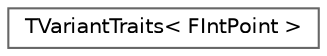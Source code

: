 digraph "Graphical Class Hierarchy"
{
 // INTERACTIVE_SVG=YES
 // LATEX_PDF_SIZE
  bgcolor="transparent";
  edge [fontname=Helvetica,fontsize=10,labelfontname=Helvetica,labelfontsize=10];
  node [fontname=Helvetica,fontsize=10,shape=box,height=0.2,width=0.4];
  rankdir="LR";
  Node0 [id="Node000000",label="TVariantTraits\< FIntPoint \>",height=0.2,width=0.4,color="grey40", fillcolor="white", style="filled",URL="$d6/d0a/structTVariantTraits_3_01FIntPoint_01_4.html",tooltip="Implements variant type traits for the built-in FIntPoint type."];
}
